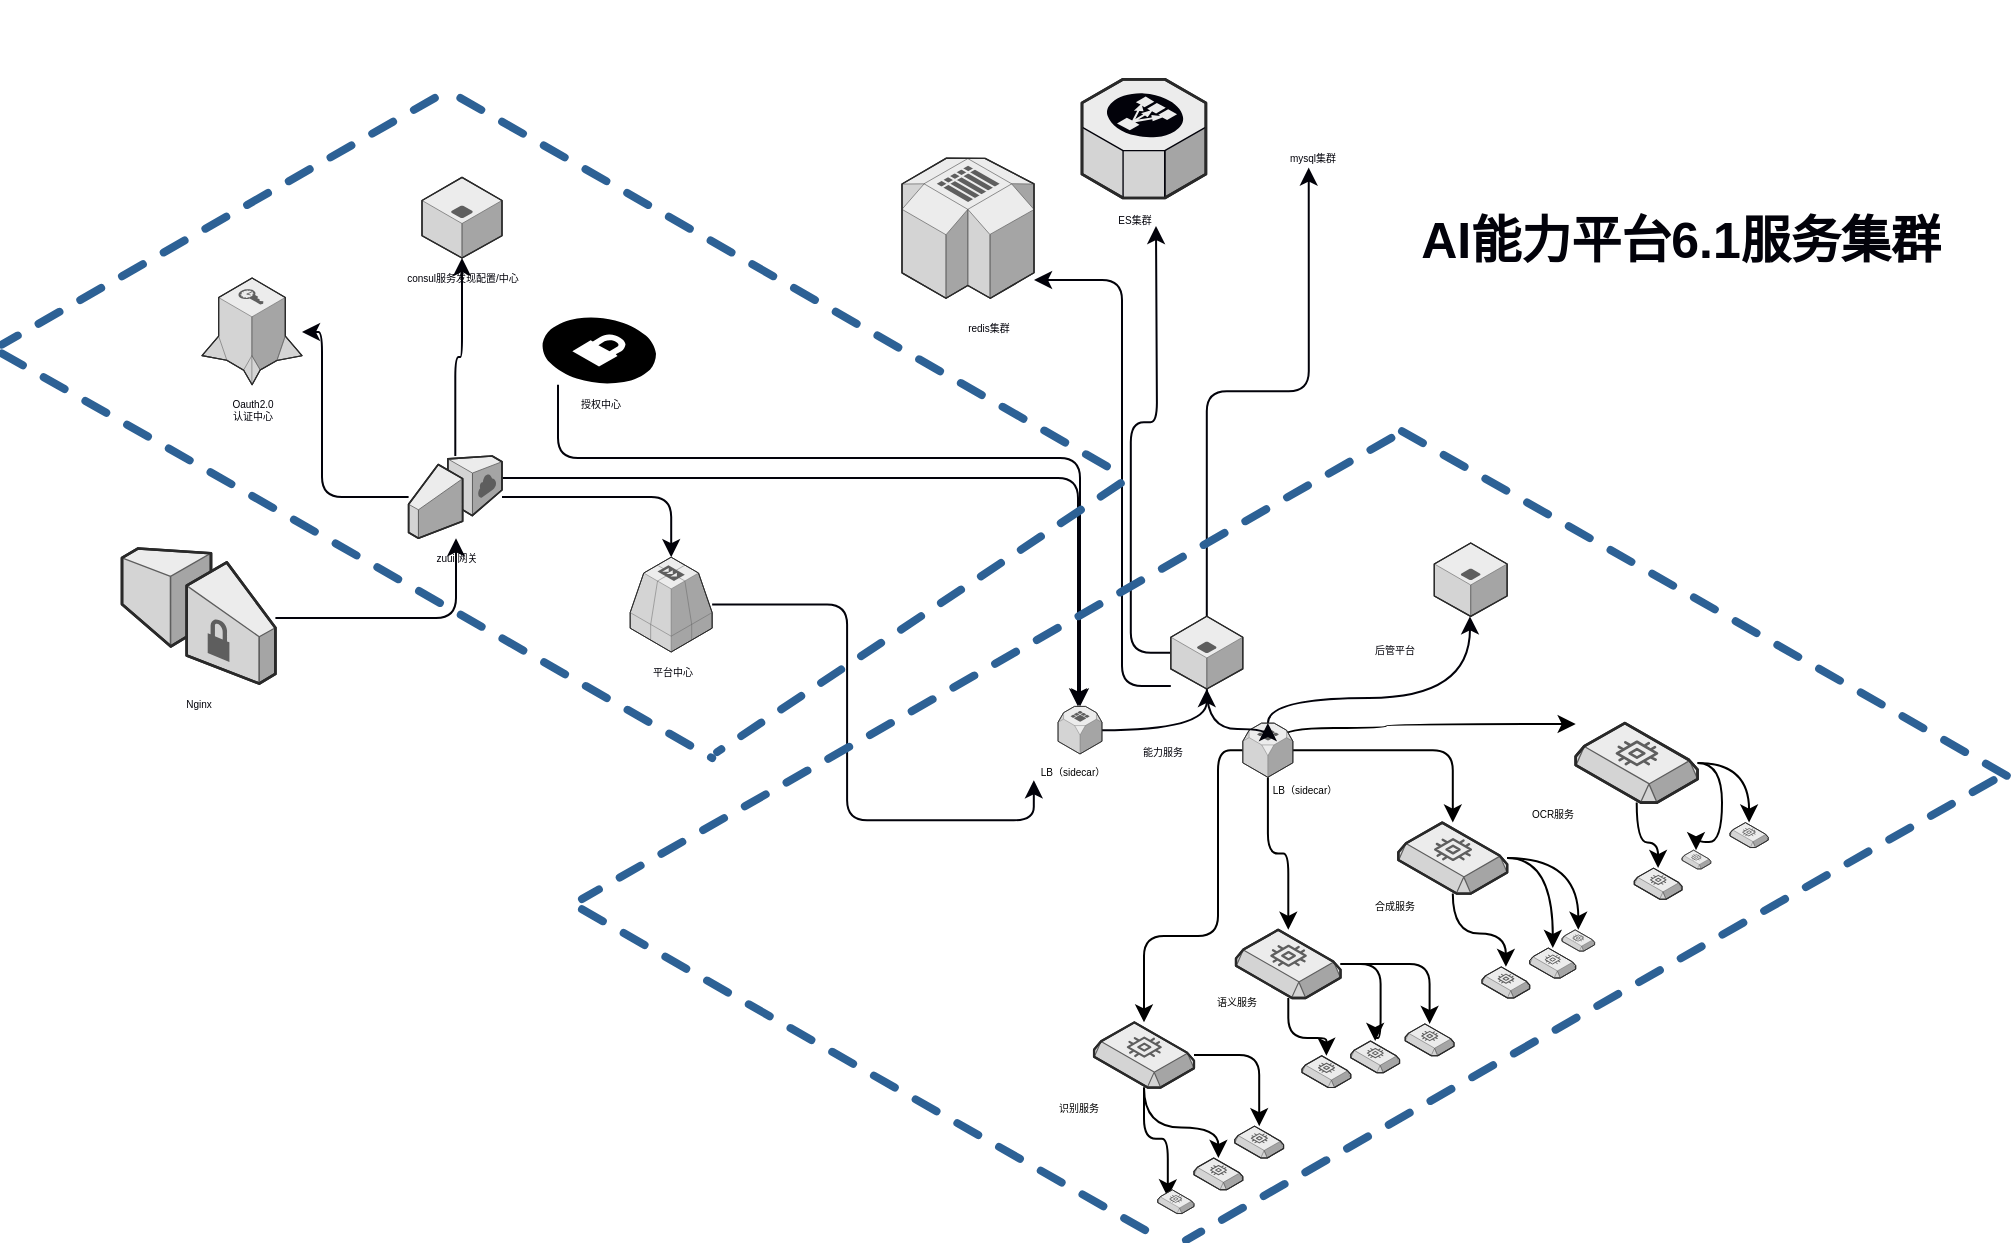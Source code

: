 <mxfile version="13.8.1" type="github">
  <diagram id="G2MR8Ks_XhmRX7JVYp-d" name="Page-1">
    <mxGraphModel dx="1235" dy="1225" grid="1" gridSize="10" guides="1" tooltips="1" connect="1" arrows="1" fold="1" page="1" pageScale="1" pageWidth="583" pageHeight="827" math="0" shadow="0">
      <root>
        <mxCell id="0" />
        <mxCell id="1" parent="0" />
        <mxCell id="MaGBBsOUIaXNojY9zalU-138" value="" style="edgeStyle=orthogonalEdgeStyle;rounded=1;sketch=0;jumpStyle=arc;jumpSize=15;orthogonalLoop=1;jettySize=auto;shadow=0;strokeColor=#000000;fontSize=5;html=1;" edge="1" parent="1" source="MaGBBsOUIaXNojY9zalU-88" target="MaGBBsOUIaXNojY9zalU-96">
          <mxGeometry relative="1" as="geometry">
            <Array as="points">
              <mxPoint x="308" y="199" />
              <mxPoint x="271" y="199" />
            </Array>
          </mxGeometry>
        </mxCell>
        <mxCell id="MaGBBsOUIaXNojY9zalU-139" style="edgeStyle=orthogonalEdgeStyle;rounded=1;sketch=0;jumpStyle=arc;jumpSize=15;orthogonalLoop=1;jettySize=auto;html=1;shadow=0;strokeColor=#000000;fontSize=5;" edge="1" parent="1" source="MaGBBsOUIaXNojY9zalU-88" target="MaGBBsOUIaXNojY9zalU-97">
          <mxGeometry relative="1" as="geometry" />
        </mxCell>
        <mxCell id="MaGBBsOUIaXNojY9zalU-140" style="edgeStyle=orthogonalEdgeStyle;rounded=1;sketch=0;jumpStyle=arc;jumpSize=15;orthogonalLoop=1;jettySize=auto;html=1;shadow=0;strokeColor=#000000;fontSize=5;" edge="1" parent="1" source="MaGBBsOUIaXNojY9zalU-88" target="MaGBBsOUIaXNojY9zalU-104">
          <mxGeometry relative="1" as="geometry" />
        </mxCell>
        <mxCell id="MaGBBsOUIaXNojY9zalU-141" style="edgeStyle=orthogonalEdgeStyle;curved=1;sketch=0;jumpStyle=arc;jumpSize=15;orthogonalLoop=1;jettySize=auto;html=1;shadow=0;strokeColor=#000000;fontSize=5;" edge="1" parent="1" target="MaGBBsOUIaXNojY9zalU-105">
          <mxGeometry relative="1" as="geometry">
            <mxPoint x="340" y="100" as="sourcePoint" />
            <Array as="points">
              <mxPoint x="340" y="95" />
              <mxPoint x="392" y="95" />
              <mxPoint x="392" y="93" />
              <mxPoint x="500" y="93" />
            </Array>
          </mxGeometry>
        </mxCell>
        <mxCell id="MaGBBsOUIaXNojY9zalU-151" style="edgeStyle=orthogonalEdgeStyle;curved=1;sketch=0;jumpStyle=arc;jumpSize=15;orthogonalLoop=1;jettySize=auto;html=1;shadow=0;fontSize=5;fontColor=#02020A;strokeColor=#02020A;" edge="1" parent="1" source="MaGBBsOUIaXNojY9zalU-88" target="MaGBBsOUIaXNojY9zalU-149">
          <mxGeometry relative="1" as="geometry">
            <Array as="points">
              <mxPoint x="434" y="80" />
            </Array>
          </mxGeometry>
        </mxCell>
        <mxCell id="MaGBBsOUIaXNojY9zalU-88" value="" style="verticalLabelPosition=bottom;html=1;verticalAlign=top;strokeWidth=1;align=center;outlineConnect=0;dashed=0;outlineConnect=0;shape=mxgraph.aws3d.elasticMapReduce;fillColor=#ECECEC;strokeColor=#5E5E5E;aspect=fixed;sketch=0;fontSize=5;" vertex="1" parent="1">
          <mxGeometry x="320.4" y="92.56" width="25.05" height="27.08" as="geometry" />
        </mxCell>
        <mxCell id="MaGBBsOUIaXNojY9zalU-112" style="edgeStyle=orthogonalEdgeStyle;rounded=1;sketch=0;jumpStyle=arc;jumpSize=15;orthogonalLoop=1;jettySize=auto;html=1;entryX=0.279;entryY=0.317;entryDx=0;entryDy=0;entryPerimeter=0;shadow=0;strokeColor=#000000;fontSize=5;" edge="1" parent="1" source="MaGBBsOUIaXNojY9zalU-96" target="MaGBBsOUIaXNojY9zalU-98">
          <mxGeometry relative="1" as="geometry" />
        </mxCell>
        <mxCell id="MaGBBsOUIaXNojY9zalU-113" style="edgeStyle=orthogonalEdgeStyle;rounded=1;sketch=0;jumpStyle=arc;jumpSize=15;orthogonalLoop=1;jettySize=auto;html=1;shadow=0;strokeColor=#000000;fontSize=5;" edge="1" parent="1" source="MaGBBsOUIaXNojY9zalU-96" target="MaGBBsOUIaXNojY9zalU-100">
          <mxGeometry relative="1" as="geometry" />
        </mxCell>
        <mxCell id="MaGBBsOUIaXNojY9zalU-124" style="edgeStyle=orthogonalEdgeStyle;curved=1;sketch=0;jumpStyle=arc;jumpSize=15;orthogonalLoop=1;jettySize=auto;html=1;shadow=0;strokeColor=#000000;fontSize=5;" edge="1" parent="1" source="MaGBBsOUIaXNojY9zalU-96" target="MaGBBsOUIaXNojY9zalU-99">
          <mxGeometry relative="1" as="geometry" />
        </mxCell>
        <mxCell id="MaGBBsOUIaXNojY9zalU-96" value="" style="verticalLabelPosition=bottom;html=1;verticalAlign=top;strokeWidth=1;align=center;outlineConnect=0;dashed=0;outlineConnect=0;shape=mxgraph.aws3d.ebs2;fillColor=#ECECEC;strokeColor=#5E5E5E;aspect=fixed;sketch=0;fontSize=5;" vertex="1" parent="1">
          <mxGeometry x="246.02" y="242.18" width="49.98" height="32.6" as="geometry" />
        </mxCell>
        <mxCell id="MaGBBsOUIaXNojY9zalU-115" style="edgeStyle=orthogonalEdgeStyle;rounded=1;sketch=0;jumpStyle=arc;jumpSize=15;orthogonalLoop=1;jettySize=auto;html=1;shadow=0;strokeColor=#000000;fontSize=5;" edge="1" parent="1" source="MaGBBsOUIaXNojY9zalU-97" target="MaGBBsOUIaXNojY9zalU-101">
          <mxGeometry relative="1" as="geometry" />
        </mxCell>
        <mxCell id="MaGBBsOUIaXNojY9zalU-116" style="edgeStyle=orthogonalEdgeStyle;rounded=1;sketch=0;jumpStyle=arc;jumpSize=15;orthogonalLoop=1;jettySize=auto;html=1;shadow=0;strokeColor=#000000;fontSize=5;" edge="1" parent="1" source="MaGBBsOUIaXNojY9zalU-97" target="MaGBBsOUIaXNojY9zalU-102">
          <mxGeometry relative="1" as="geometry">
            <mxPoint x="380" y="250" as="targetPoint" />
          </mxGeometry>
        </mxCell>
        <mxCell id="MaGBBsOUIaXNojY9zalU-117" style="edgeStyle=orthogonalEdgeStyle;rounded=1;sketch=0;jumpStyle=arc;jumpSize=15;orthogonalLoop=1;jettySize=auto;html=1;shadow=0;strokeColor=#000000;fontSize=5;" edge="1" parent="1" source="MaGBBsOUIaXNojY9zalU-97" target="MaGBBsOUIaXNojY9zalU-103">
          <mxGeometry relative="1" as="geometry" />
        </mxCell>
        <mxCell id="MaGBBsOUIaXNojY9zalU-97" value="" style="verticalLabelPosition=bottom;html=1;verticalAlign=top;strokeWidth=1;align=center;outlineConnect=0;dashed=0;outlineConnect=0;shape=mxgraph.aws3d.ebs2;fillColor=#ECECEC;strokeColor=#5E5E5E;aspect=fixed;sketch=0;fontSize=5;" vertex="1" parent="1">
          <mxGeometry x="317" y="195.92" width="52.26" height="34.08" as="geometry" />
        </mxCell>
        <mxCell id="MaGBBsOUIaXNojY9zalU-98" value="" style="verticalLabelPosition=bottom;html=1;verticalAlign=top;strokeWidth=1;align=center;outlineConnect=0;dashed=0;outlineConnect=0;shape=mxgraph.aws3d.ebs2;fillColor=#ECECEC;strokeColor=#5E5E5E;aspect=fixed;sketch=0;fontSize=5;" vertex="1" parent="1">
          <mxGeometry x="277.85" y="325.92" width="18.15" height="11.84" as="geometry" />
        </mxCell>
        <mxCell id="MaGBBsOUIaXNojY9zalU-99" value="" style="verticalLabelPosition=bottom;html=1;verticalAlign=top;strokeWidth=1;align=center;outlineConnect=0;dashed=0;outlineConnect=0;shape=mxgraph.aws3d.ebs2;fillColor=#ECECEC;strokeColor=#5E5E5E;aspect=fixed;sketch=0;fontSize=5;" vertex="1" parent="1">
          <mxGeometry x="296" y="310" width="24.4" height="15.92" as="geometry" />
        </mxCell>
        <mxCell id="MaGBBsOUIaXNojY9zalU-100" value="" style="verticalLabelPosition=bottom;html=1;verticalAlign=top;strokeWidth=1;align=center;outlineConnect=0;dashed=0;outlineConnect=0;shape=mxgraph.aws3d.ebs2;fillColor=#ECECEC;strokeColor=#5E5E5E;aspect=fixed;sketch=0;fontSize=5;" vertex="1" parent="1">
          <mxGeometry x="316.4" y="294.08" width="24.4" height="15.92" as="geometry" />
        </mxCell>
        <mxCell id="MaGBBsOUIaXNojY9zalU-101" value="" style="verticalLabelPosition=bottom;html=1;verticalAlign=top;strokeWidth=1;align=center;outlineConnect=0;dashed=0;outlineConnect=0;shape=mxgraph.aws3d.ebs2;fillColor=#ECECEC;strokeColor=#5E5E5E;aspect=fixed;sketch=0;fontSize=5;" vertex="1" parent="1">
          <mxGeometry x="350" y="258.86" width="24.4" height="15.92" as="geometry" />
        </mxCell>
        <mxCell id="MaGBBsOUIaXNojY9zalU-102" value="" style="verticalLabelPosition=bottom;html=1;verticalAlign=top;strokeWidth=1;align=center;outlineConnect=0;dashed=0;outlineConnect=0;shape=mxgraph.aws3d.ebs2;fillColor=#ECECEC;strokeColor=#5E5E5E;aspect=fixed;sketch=0;fontSize=5;" vertex="1" parent="1">
          <mxGeometry x="374.4" y="251.49" width="24.4" height="15.92" as="geometry" />
        </mxCell>
        <mxCell id="MaGBBsOUIaXNojY9zalU-103" value="" style="verticalLabelPosition=bottom;html=1;verticalAlign=top;strokeWidth=1;align=center;outlineConnect=0;dashed=0;outlineConnect=0;shape=mxgraph.aws3d.ebs2;fillColor=#ECECEC;strokeColor=#5E5E5E;aspect=fixed;sketch=0;fontSize=5;" vertex="1" parent="1">
          <mxGeometry x="401.6" y="242.94" width="24.4" height="15.92" as="geometry" />
        </mxCell>
        <mxCell id="MaGBBsOUIaXNojY9zalU-118" style="edgeStyle=orthogonalEdgeStyle;sketch=0;jumpStyle=arc;jumpSize=15;orthogonalLoop=1;jettySize=auto;html=1;shadow=0;strokeColor=#000000;fontSize=5;curved=1;" edge="1" parent="1" source="MaGBBsOUIaXNojY9zalU-104" target="MaGBBsOUIaXNojY9zalU-106">
          <mxGeometry relative="1" as="geometry" />
        </mxCell>
        <mxCell id="MaGBBsOUIaXNojY9zalU-119" style="edgeStyle=orthogonalEdgeStyle;curved=1;sketch=0;jumpStyle=arc;jumpSize=15;orthogonalLoop=1;jettySize=auto;html=1;shadow=0;strokeColor=#000000;fontSize=5;" edge="1" parent="1" source="MaGBBsOUIaXNojY9zalU-104" target="MaGBBsOUIaXNojY9zalU-108">
          <mxGeometry relative="1" as="geometry" />
        </mxCell>
        <mxCell id="MaGBBsOUIaXNojY9zalU-120" style="edgeStyle=orthogonalEdgeStyle;curved=1;sketch=0;jumpStyle=arc;jumpSize=15;orthogonalLoop=1;jettySize=auto;html=1;shadow=0;strokeColor=#000000;fontSize=5;" edge="1" parent="1" source="MaGBBsOUIaXNojY9zalU-104" target="MaGBBsOUIaXNojY9zalU-107">
          <mxGeometry relative="1" as="geometry" />
        </mxCell>
        <mxCell id="MaGBBsOUIaXNojY9zalU-104" value="" style="verticalLabelPosition=bottom;html=1;verticalAlign=top;strokeWidth=1;align=center;outlineConnect=0;dashed=0;outlineConnect=0;shape=mxgraph.aws3d.ebs2;fillColor=#ECECEC;strokeColor=#5E5E5E;aspect=fixed;sketch=0;fontSize=5;" vertex="1" parent="1">
          <mxGeometry x="398.17" y="142.3" width="54.4" height="35.48" as="geometry" />
        </mxCell>
        <mxCell id="MaGBBsOUIaXNojY9zalU-121" style="edgeStyle=orthogonalEdgeStyle;sketch=0;jumpStyle=arc;jumpSize=15;orthogonalLoop=1;jettySize=auto;html=1;shadow=0;strokeColor=#000000;fontSize=5;curved=1;" edge="1" parent="1" source="MaGBBsOUIaXNojY9zalU-105" target="MaGBBsOUIaXNojY9zalU-109">
          <mxGeometry relative="1" as="geometry" />
        </mxCell>
        <mxCell id="MaGBBsOUIaXNojY9zalU-122" style="edgeStyle=orthogonalEdgeStyle;curved=1;sketch=0;jumpStyle=arc;jumpSize=15;orthogonalLoop=1;jettySize=auto;html=1;shadow=0;strokeColor=#000000;fontSize=5;" edge="1" parent="1" source="MaGBBsOUIaXNojY9zalU-105" target="MaGBBsOUIaXNojY9zalU-110">
          <mxGeometry relative="1" as="geometry">
            <Array as="points">
              <mxPoint x="560" y="112" />
              <mxPoint x="560" y="152" />
              <mxPoint x="547" y="152" />
            </Array>
          </mxGeometry>
        </mxCell>
        <mxCell id="MaGBBsOUIaXNojY9zalU-123" style="edgeStyle=orthogonalEdgeStyle;curved=1;sketch=0;jumpStyle=arc;jumpSize=15;orthogonalLoop=1;jettySize=auto;html=1;shadow=0;strokeColor=#000000;fontSize=5;" edge="1" parent="1" source="MaGBBsOUIaXNojY9zalU-105" target="MaGBBsOUIaXNojY9zalU-111">
          <mxGeometry relative="1" as="geometry" />
        </mxCell>
        <mxCell id="MaGBBsOUIaXNojY9zalU-105" value="" style="verticalLabelPosition=bottom;html=1;verticalAlign=top;strokeWidth=1;align=center;outlineConnect=0;dashed=0;outlineConnect=0;shape=mxgraph.aws3d.ebs2;fillColor=#ECECEC;strokeColor=#5E5E5E;aspect=fixed;sketch=0;fontSize=5;" vertex="1" parent="1">
          <mxGeometry x="486.85" y="92.56" width="60.93" height="39.74" as="geometry" />
        </mxCell>
        <mxCell id="MaGBBsOUIaXNojY9zalU-106" value="" style="verticalLabelPosition=bottom;html=1;verticalAlign=top;strokeWidth=1;align=center;outlineConnect=0;dashed=0;outlineConnect=0;shape=mxgraph.aws3d.ebs2;fillColor=#ECECEC;strokeColor=#5E5E5E;aspect=fixed;sketch=0;fontSize=5;" vertex="1" parent="1">
          <mxGeometry x="440.0" y="214.43" width="23.86" height="15.57" as="geometry" />
        </mxCell>
        <mxCell id="MaGBBsOUIaXNojY9zalU-107" value="" style="verticalLabelPosition=bottom;html=1;verticalAlign=top;strokeWidth=1;align=center;outlineConnect=0;dashed=0;outlineConnect=0;shape=mxgraph.aws3d.ebs2;fillColor=#ECECEC;strokeColor=#5E5E5E;aspect=fixed;sketch=0;fontSize=5;" vertex="1" parent="1">
          <mxGeometry x="463.86" y="205" width="22.99" height="15" as="geometry" />
        </mxCell>
        <mxCell id="MaGBBsOUIaXNojY9zalU-108" value="" style="verticalLabelPosition=bottom;html=1;verticalAlign=top;strokeWidth=1;align=center;outlineConnect=0;dashed=0;outlineConnect=0;shape=mxgraph.aws3d.ebs2;fillColor=#ECECEC;strokeColor=#5E5E5E;aspect=fixed;sketch=0;fontSize=5;" vertex="1" parent="1">
          <mxGeometry x="480" y="195.92" width="16.3" height="10.63" as="geometry" />
        </mxCell>
        <mxCell id="MaGBBsOUIaXNojY9zalU-109" value="" style="verticalLabelPosition=bottom;html=1;verticalAlign=top;strokeWidth=1;align=center;outlineConnect=0;dashed=0;outlineConnect=0;shape=mxgraph.aws3d.ebs2;fillColor=#ECECEC;strokeColor=#5E5E5E;aspect=fixed;sketch=0;fontSize=5;" vertex="1" parent="1">
          <mxGeometry x="516.14" y="165.04" width="23.86" height="15.57" as="geometry" />
        </mxCell>
        <mxCell id="MaGBBsOUIaXNojY9zalU-110" value="" style="verticalLabelPosition=bottom;html=1;verticalAlign=top;strokeWidth=1;align=center;outlineConnect=0;dashed=0;outlineConnect=0;shape=mxgraph.aws3d.ebs2;fillColor=#ECECEC;strokeColor=#5E5E5E;aspect=fixed;sketch=0;fontSize=5;" vertex="1" parent="1">
          <mxGeometry x="540" y="156.07" width="14.4" height="9.4" as="geometry" />
        </mxCell>
        <mxCell id="MaGBBsOUIaXNojY9zalU-111" value="" style="verticalLabelPosition=bottom;html=1;verticalAlign=top;strokeWidth=1;align=center;outlineConnect=0;dashed=0;outlineConnect=0;shape=mxgraph.aws3d.ebs2;fillColor=#ECECEC;strokeColor=#5E5E5E;aspect=fixed;sketch=0;fontSize=5;" vertex="1" parent="1">
          <mxGeometry x="564.0" y="142.3" width="19.1" height="12.46" as="geometry" />
        </mxCell>
        <mxCell id="MaGBBsOUIaXNojY9zalU-125" value="识别服务" style="text;html=1;align=center;verticalAlign=top;resizable=0;points=[];autosize=1;fontSize=5;fontStyle=0" vertex="1" parent="1">
          <mxGeometry x="208.35" y="274.78" width="60" height="10" as="geometry" />
        </mxCell>
        <mxCell id="MaGBBsOUIaXNojY9zalU-127" value="语义服务" style="text;html=1;align=center;verticalAlign=middle;resizable=0;points=[];autosize=1;fontSize=5;" vertex="1" parent="1">
          <mxGeometry x="286.9" y="225.57" width="60" height="10" as="geometry" />
        </mxCell>
        <mxCell id="MaGBBsOUIaXNojY9zalU-128" value="合成服务" style="text;html=1;align=center;verticalAlign=middle;resizable=0;points=[];autosize=1;fontSize=5;" vertex="1" parent="1">
          <mxGeometry x="366" y="177.56" width="60" height="10" as="geometry" />
        </mxCell>
        <mxCell id="MaGBBsOUIaXNojY9zalU-129" value="OCR服务" style="text;html=1;align=center;verticalAlign=middle;resizable=0;points=[];autosize=1;fontSize=5;" vertex="1" parent="1">
          <mxGeometry x="440.36" y="132.3" width="70" height="10" as="geometry" />
        </mxCell>
        <mxCell id="MaGBBsOUIaXNojY9zalU-130" value="LB（sidecar）" style="text;html=1;align=center;verticalAlign=middle;resizable=0;points=[];autosize=1;fontSize=5;" vertex="1" parent="1">
          <mxGeometry x="306" y="119.64" width="90" height="10" as="geometry" />
        </mxCell>
        <mxCell id="MaGBBsOUIaXNojY9zalU-148" value="&lt;font style=&quot;font-size: 25px&quot;&gt;AI能力平台6.1服务集群&lt;/font&gt;" style="text;html=1;align=center;verticalAlign=middle;resizable=0;points=[];autosize=1;fontSize=5;fontColor=#02020A;fontStyle=1" vertex="1" parent="1">
          <mxGeometry x="398.8" y="-160.0" width="280" height="20" as="geometry" />
        </mxCell>
        <mxCell id="MaGBBsOUIaXNojY9zalU-149" value="" style="verticalLabelPosition=bottom;html=1;verticalAlign=top;strokeWidth=1;align=center;outlineConnect=0;dashed=0;outlineConnect=0;shape=mxgraph.aws3d.application_server;fillColor=#ECECEC;strokeColor=#5E5E5E;aspect=fixed;sketch=0;fontSize=5;fontColor=#02020A;" vertex="1" parent="1">
          <mxGeometry x="416.14" y="2.45" width="36.43" height="36.73" as="geometry" />
        </mxCell>
        <mxCell id="MaGBBsOUIaXNojY9zalU-150" value="后管平台" style="text;html=1;align=center;verticalAlign=middle;resizable=0;points=[];autosize=1;fontSize=5;fontColor=#02020A;" vertex="1" parent="1">
          <mxGeometry x="366" y="50" width="60" height="10" as="geometry" />
        </mxCell>
        <mxCell id="MaGBBsOUIaXNojY9zalU-155" style="edgeStyle=orthogonalEdgeStyle;curved=1;sketch=0;jumpStyle=arc;jumpSize=15;orthogonalLoop=1;jettySize=auto;html=1;shadow=0;strokeColor=#02020A;fontSize=5;fontColor=#02020A;" edge="1" parent="1" source="MaGBBsOUIaXNojY9zalU-153" target="MaGBBsOUIaXNojY9zalU-88">
          <mxGeometry relative="1" as="geometry" />
        </mxCell>
        <mxCell id="MaGBBsOUIaXNojY9zalU-186" style="edgeStyle=orthogonalEdgeStyle;rounded=1;sketch=0;jumpStyle=arc;jumpSize=15;orthogonalLoop=1;jettySize=auto;html=1;shadow=0;strokeColor=#02020A;fontSize=5;fontColor=#02020A;" edge="1" parent="1" source="MaGBBsOUIaXNojY9zalU-153" target="MaGBBsOUIaXNojY9zalU-161">
          <mxGeometry relative="1" as="geometry">
            <Array as="points">
              <mxPoint x="260" y="74" />
              <mxPoint x="260" y="-129" />
            </Array>
          </mxGeometry>
        </mxCell>
        <mxCell id="MaGBBsOUIaXNojY9zalU-187" style="edgeStyle=orthogonalEdgeStyle;rounded=1;sketch=0;jumpStyle=arc;jumpSize=15;orthogonalLoop=1;jettySize=auto;html=1;shadow=0;strokeColor=#02020A;fontSize=5;fontColor=#02020A;" edge="1" parent="1" source="MaGBBsOUIaXNojY9zalU-153">
          <mxGeometry relative="1" as="geometry">
            <mxPoint x="277" y="-156" as="targetPoint" />
          </mxGeometry>
        </mxCell>
        <mxCell id="MaGBBsOUIaXNojY9zalU-188" style="edgeStyle=orthogonalEdgeStyle;rounded=1;sketch=0;jumpStyle=arc;jumpSize=15;orthogonalLoop=1;jettySize=auto;html=1;entryX=0.471;entryY=1.082;entryDx=0;entryDy=0;entryPerimeter=0;shadow=0;strokeColor=#02020A;fontSize=5;fontColor=#02020A;" edge="1" parent="1" source="MaGBBsOUIaXNojY9zalU-153" target="MaGBBsOUIaXNojY9zalU-162">
          <mxGeometry relative="1" as="geometry" />
        </mxCell>
        <mxCell id="MaGBBsOUIaXNojY9zalU-153" value="" style="verticalLabelPosition=bottom;html=1;verticalAlign=top;strokeWidth=1;align=center;outlineConnect=0;dashed=0;outlineConnect=0;shape=mxgraph.aws3d.application_server;fillColor=#ECECEC;strokeColor=#5E5E5E;aspect=fixed;sketch=0;fontSize=5;fontColor=#02020A;" vertex="1" parent="1">
          <mxGeometry x="284.4" y="39.18" width="36" height="36.29" as="geometry" />
        </mxCell>
        <mxCell id="MaGBBsOUIaXNojY9zalU-154" value="能力服务" style="text;html=1;align=center;verticalAlign=middle;resizable=0;points=[];autosize=1;fontSize=5;fontColor=#02020A;" vertex="1" parent="1">
          <mxGeometry x="250" y="101.1" width="60" height="10" as="geometry" />
        </mxCell>
        <mxCell id="MaGBBsOUIaXNojY9zalU-157" style="edgeStyle=orthogonalEdgeStyle;curved=1;sketch=0;jumpStyle=arc;jumpSize=15;orthogonalLoop=1;jettySize=auto;html=1;shadow=0;strokeColor=#02020A;fontSize=5;fontColor=#02020A;" edge="1" parent="1" source="MaGBBsOUIaXNojY9zalU-156" target="MaGBBsOUIaXNojY9zalU-153">
          <mxGeometry relative="1" as="geometry" />
        </mxCell>
        <mxCell id="MaGBBsOUIaXNojY9zalU-156" value="" style="verticalLabelPosition=bottom;html=1;verticalAlign=top;strokeWidth=1;align=center;outlineConnect=0;dashed=0;outlineConnect=0;shape=mxgraph.aws3d.elasticMapReduce;fillColor=#ECECEC;strokeColor=#5E5E5E;aspect=fixed;sketch=0;fontSize=5;" vertex="1" parent="1">
          <mxGeometry x="228.01" y="84.21" width="21.99" height="23.77" as="geometry" />
        </mxCell>
        <mxCell id="MaGBBsOUIaXNojY9zalU-158" value="LB（sidecar）" style="text;html=1;align=center;verticalAlign=middle;resizable=0;points=[];autosize=1;fontSize=5;" vertex="1" parent="1">
          <mxGeometry x="190" y="111.1" width="90" height="10" as="geometry" />
        </mxCell>
        <mxCell id="MaGBBsOUIaXNojY9zalU-159" value="" style="verticalLabelPosition=bottom;html=1;verticalAlign=top;strokeWidth=1;align=center;outlineConnect=0;dashed=0;outlineConnect=0;shape=mxgraph.aws3d.elasticLoadBalancing;fillColor=#ECECEC;aspect=fixed;sketch=0;fontSize=5;fontColor=#02020A;strokeColor=#02020A;" vertex="1" parent="1">
          <mxGeometry x="240" y="-229.36" width="61.94" height="59.36" as="geometry" />
        </mxCell>
        <mxCell id="MaGBBsOUIaXNojY9zalU-160" value="" style="shape=image;html=1;verticalAlign=top;verticalLabelPosition=bottom;labelBackgroundColor=#ffffff;imageAspect=0;aspect=fixed;image=https://cdn2.iconfinder.com/data/icons/amazon-aws-stencils/100/Database_copy_Amazon_RDS_MySQL_DB_Instance-128.png;sketch=0;fillColor=#FF3333;gradientColor=none;fontSize=5;fontColor=#02020A;align=center;" vertex="1" parent="1">
          <mxGeometry x="310" y="-268.9" width="81.9" height="81.9" as="geometry" />
        </mxCell>
        <mxCell id="MaGBBsOUIaXNojY9zalU-161" value="" style="verticalLabelPosition=bottom;html=1;verticalAlign=top;strokeWidth=1;align=center;outlineConnect=0;dashed=0;outlineConnect=0;shape=mxgraph.aws3d.simpleDb2;strokeColor=#5E5E5E;aspect=fixed;sketch=0;fontSize=5;fontColor=#02020A;fillColor=#ECECEC;" vertex="1" parent="1">
          <mxGeometry x="150" y="-189.92" width="66.01" height="70.05" as="geometry" />
        </mxCell>
        <mxCell id="MaGBBsOUIaXNojY9zalU-162" value="mysql集群" style="text;html=1;align=center;verticalAlign=middle;resizable=0;points=[];autosize=1;fontSize=5;fontColor=#02020A;" vertex="1" parent="1">
          <mxGeometry x="320.4" y="-196.02" width="70" height="10" as="geometry" />
        </mxCell>
        <mxCell id="MaGBBsOUIaXNojY9zalU-163" value="ES集群" style="text;html=1;align=center;verticalAlign=middle;resizable=0;points=[];autosize=1;fontSize=5;fontColor=#02020A;" vertex="1" parent="1">
          <mxGeometry x="235.8" y="-165.16" width="60" height="10" as="geometry" />
        </mxCell>
        <mxCell id="MaGBBsOUIaXNojY9zalU-164" value="redis集群" style="text;html=1;align=center;verticalAlign=middle;resizable=0;points=[];autosize=1;fontSize=5;fontColor=#02020A;" vertex="1" parent="1">
          <mxGeometry x="158.01" y="-110.66" width="70" height="10" as="geometry" />
        </mxCell>
        <mxCell id="MaGBBsOUIaXNojY9zalU-181" style="edgeStyle=orthogonalEdgeStyle;sketch=0;jumpStyle=arc;jumpSize=15;orthogonalLoop=1;jettySize=auto;html=1;shadow=0;strokeColor=#02020A;fontSize=5;fontColor=#02020A;rounded=1;" edge="1" parent="1" source="MaGBBsOUIaXNojY9zalU-165" target="MaGBBsOUIaXNojY9zalU-171">
          <mxGeometry relative="1" as="geometry">
            <Array as="points">
              <mxPoint x="-73" y="40" />
            </Array>
          </mxGeometry>
        </mxCell>
        <mxCell id="MaGBBsOUIaXNojY9zalU-165" value="Nginx" style="verticalLabelPosition=bottom;html=1;verticalAlign=top;strokeWidth=1;align=center;outlineConnect=0;dashed=0;outlineConnect=0;shape=mxgraph.aws3d.vpcGateway;fillColor=#ECECEC;strokeColor=#5E5E5E;aspect=fixed;sketch=0;fontSize=5;fontColor=#02020A;" vertex="1" parent="1">
          <mxGeometry x="-240" y="5.23" width="76.7" height="67.56" as="geometry" />
        </mxCell>
        <mxCell id="MaGBBsOUIaXNojY9zalU-185" style="edgeStyle=orthogonalEdgeStyle;rounded=1;sketch=0;jumpStyle=arc;jumpSize=15;orthogonalLoop=1;jettySize=auto;html=1;shadow=0;strokeColor=#02020A;fontSize=5;fontColor=#02020A;" edge="1" parent="1" source="MaGBBsOUIaXNojY9zalU-166" target="MaGBBsOUIaXNojY9zalU-156">
          <mxGeometry relative="1" as="geometry">
            <Array as="points">
              <mxPoint x="-22" y="-40" />
              <mxPoint x="239" y="-40" />
            </Array>
          </mxGeometry>
        </mxCell>
        <mxCell id="MaGBBsOUIaXNojY9zalU-166" value="授权中心" style="verticalLabelPosition=bottom;html=1;verticalAlign=top;strokeWidth=1;align=center;outlineConnect=0;dashed=0;outlineConnect=0;shape=mxgraph.aws3d.secureConnection;fillColor=#000000;strokeColor=#ffffff;aspect=fixed;sketch=0;fontSize=5;fontColor=#02020A;" vertex="1" parent="1">
          <mxGeometry x="-30" y="-110.66" width="57.0" height="34" as="geometry" />
        </mxCell>
        <mxCell id="MaGBBsOUIaXNojY9zalU-167" value="Oauth2.0&lt;br&gt;认证中心" style="verticalLabelPosition=bottom;html=1;verticalAlign=top;strokeWidth=1;align=center;outlineConnect=0;dashed=0;outlineConnect=0;shape=mxgraph.aws3d.securityTokenService;fillColor=#ECECEC;strokeColor=#5E5E5E;aspect=fixed;sketch=0;fontSize=5;fontColor=#02020A;" vertex="1" parent="1">
          <mxGeometry x="-200" y="-130.0" width="50" height="53.34" as="geometry" />
        </mxCell>
        <mxCell id="MaGBBsOUIaXNojY9zalU-182" style="edgeStyle=orthogonalEdgeStyle;rounded=1;sketch=0;jumpStyle=arc;jumpSize=15;orthogonalLoop=1;jettySize=auto;html=1;shadow=0;strokeColor=#02020A;fontSize=5;fontColor=#02020A;" edge="1" parent="1" source="MaGBBsOUIaXNojY9zalU-171" target="MaGBBsOUIaXNojY9zalU-167">
          <mxGeometry relative="1" as="geometry">
            <Array as="points">
              <mxPoint x="-140" y="-20" />
              <mxPoint x="-140" y="-103" />
            </Array>
          </mxGeometry>
        </mxCell>
        <mxCell id="MaGBBsOUIaXNojY9zalU-183" style="edgeStyle=orthogonalEdgeStyle;rounded=1;sketch=0;jumpStyle=arc;jumpSize=15;orthogonalLoop=1;jettySize=auto;html=1;shadow=0;strokeColor=#02020A;fontSize=5;fontColor=#02020A;" edge="1" parent="1" source="MaGBBsOUIaXNojY9zalU-171" target="MaGBBsOUIaXNojY9zalU-156">
          <mxGeometry relative="1" as="geometry">
            <Array as="points">
              <mxPoint x="238" y="-30" />
            </Array>
          </mxGeometry>
        </mxCell>
        <mxCell id="MaGBBsOUIaXNojY9zalU-184" style="edgeStyle=orthogonalEdgeStyle;rounded=1;sketch=0;jumpStyle=arc;jumpSize=15;orthogonalLoop=1;jettySize=auto;html=1;shadow=0;strokeColor=#02020A;fontSize=5;fontColor=#02020A;" edge="1" parent="1" source="MaGBBsOUIaXNojY9zalU-171" target="MaGBBsOUIaXNojY9zalU-179">
          <mxGeometry relative="1" as="geometry" />
        </mxCell>
        <mxCell id="MaGBBsOUIaXNojY9zalU-189" style="edgeStyle=orthogonalEdgeStyle;rounded=1;sketch=0;jumpStyle=arc;jumpSize=15;orthogonalLoop=1;jettySize=auto;html=1;shadow=0;strokeColor=#02020A;fontSize=5;fontColor=#02020A;" edge="1" parent="1" source="MaGBBsOUIaXNojY9zalU-171" target="MaGBBsOUIaXNojY9zalU-174">
          <mxGeometry relative="1" as="geometry" />
        </mxCell>
        <mxCell id="MaGBBsOUIaXNojY9zalU-171" value="zuui 网关" style="verticalLabelPosition=bottom;html=1;verticalAlign=top;strokeWidth=1;align=center;outlineConnect=0;dashed=0;outlineConnect=0;shape=mxgraph.aws3d.internetGateway;fillColor=#ECECEC;strokeColor=#5E5E5E;aspect=fixed;sketch=0;fontSize=5;fontColor=#02020A;" vertex="1" parent="1">
          <mxGeometry x="-96.7" y="-41" width="46.7" height="41.14" as="geometry" />
        </mxCell>
        <mxCell id="MaGBBsOUIaXNojY9zalU-190" style="edgeStyle=orthogonalEdgeStyle;rounded=1;sketch=0;jumpStyle=arc;jumpSize=15;orthogonalLoop=1;jettySize=auto;html=1;entryX=0.288;entryY=1.006;entryDx=0;entryDy=0;entryPerimeter=0;shadow=0;strokeColor=#02020A;fontSize=5;fontColor=#02020A;" edge="1" parent="1" source="MaGBBsOUIaXNojY9zalU-174" target="MaGBBsOUIaXNojY9zalU-158">
          <mxGeometry relative="1" as="geometry" />
        </mxCell>
        <mxCell id="MaGBBsOUIaXNojY9zalU-174" value="平台中心" style="verticalLabelPosition=bottom;html=1;verticalAlign=top;strokeWidth=1;align=center;outlineConnect=0;dashed=0;outlineConnect=0;shape=mxgraph.aws3d.sqs;fillColor=#ECECEC;strokeColor=#5E5E5E;aspect=fixed;sketch=0;fontSize=5;fontColor=#02020A;" vertex="1" parent="1">
          <mxGeometry x="14.08" y="9.6" width="41" height="47.41" as="geometry" />
        </mxCell>
        <mxCell id="MaGBBsOUIaXNojY9zalU-175" value="" style="verticalLabelPosition=bottom;html=1;verticalAlign=top;strokeWidth=1;align=center;outlineConnect=0;dashed=0;outlineConnect=0;shape=mxgraph.aws3d.dashedArrowlessEdge;fillColor=#000000;aspect=fixed;sketch=0;fontSize=5;fontColor=#02020A;" vertex="1" parent="1">
          <mxGeometry x="-300" y="-92.28" width="355.08" height="202.28" as="geometry" />
        </mxCell>
        <mxCell id="MaGBBsOUIaXNojY9zalU-176" value="" style="verticalLabelPosition=bottom;html=1;verticalAlign=top;strokeWidth=1;align=center;outlineConnect=0;dashed=0;outlineConnect=0;shape=mxgraph.aws3d.dashedArrowlessEdge;fillColor=#000000;aspect=fixed;sketch=0;fontSize=5;fontColor=#02020A;flipH=1;" vertex="1" parent="1">
          <mxGeometry x="-300" y="-220" width="216.4" height="123.27" as="geometry" />
        </mxCell>
        <mxCell id="MaGBBsOUIaXNojY9zalU-177" value="" style="verticalLabelPosition=bottom;html=1;verticalAlign=top;strokeWidth=1;align=center;outlineConnect=0;dashed=0;outlineConnect=0;shape=mxgraph.aws3d.dashedArrowlessEdge;fillColor=#000000;aspect=fixed;sketch=0;fontSize=5;fontColor=#02020A;flipH=1;rotation=-4;" vertex="1" parent="1">
          <mxGeometry x="53.16" y="-20.2" width="210.67" height="120" as="geometry" />
        </mxCell>
        <mxCell id="MaGBBsOUIaXNojY9zalU-178" value="" style="verticalLabelPosition=bottom;html=1;verticalAlign=top;strokeWidth=1;align=center;outlineConnect=0;dashed=0;outlineConnect=0;shape=mxgraph.aws3d.dashedArrowlessEdge;fillColor=#000000;aspect=fixed;sketch=0;fontSize=5;fontColor=#02020A;" vertex="1" parent="1">
          <mxGeometry x="-70.8" y="-220" width="333.58" height="190" as="geometry" />
        </mxCell>
        <mxCell id="MaGBBsOUIaXNojY9zalU-179" value="consul服务发现配置/中心" style="verticalLabelPosition=bottom;html=1;verticalAlign=top;strokeWidth=1;align=center;outlineConnect=0;dashed=0;outlineConnect=0;shape=mxgraph.aws3d.application_server;fillColor=#ECECEC;strokeColor=#5E5E5E;aspect=fixed;sketch=0;fontSize=5;fontColor=#02020A;" vertex="1" parent="1">
          <mxGeometry x="-90" y="-180.32" width="40" height="40.32" as="geometry" />
        </mxCell>
        <mxCell id="MaGBBsOUIaXNojY9zalU-192" value="" style="verticalLabelPosition=bottom;html=1;verticalAlign=top;strokeWidth=1;align=center;outlineConnect=0;dashed=0;outlineConnect=0;shape=mxgraph.aws3d.dashedArrowlessEdge;fillColor=#000000;aspect=fixed;sketch=0;fontSize=5;fontColor=#02020A;" vertex="1" parent="1">
          <mxGeometry x="-10" y="185.65" width="288.52" height="164.35" as="geometry" />
        </mxCell>
        <mxCell id="MaGBBsOUIaXNojY9zalU-193" value="" style="verticalLabelPosition=bottom;html=1;verticalAlign=top;strokeWidth=1;align=center;outlineConnect=0;dashed=0;outlineConnect=0;shape=mxgraph.aws3d.dashedArrowlessEdge;fillColor=#000000;aspect=fixed;sketch=0;fontSize=5;fontColor=#02020A;flipH=1;" vertex="1" parent="1">
          <mxGeometry x="292" y="121.1" width="403.78" height="230" as="geometry" />
        </mxCell>
        <mxCell id="MaGBBsOUIaXNojY9zalU-197" value="" style="verticalLabelPosition=bottom;html=1;verticalAlign=top;strokeWidth=1;align=center;outlineConnect=0;dashed=0;outlineConnect=0;shape=mxgraph.aws3d.dashedArrowlessEdge;fillColor=#000000;aspect=fixed;sketch=0;fontSize=5;fontColor=#02020A;" vertex="1" parent="1">
          <mxGeometry x="400" y="-53.4" width="304.44" height="173.4" as="geometry" />
        </mxCell>
        <mxCell id="MaGBBsOUIaXNojY9zalU-199" value="" style="verticalLabelPosition=bottom;html=1;verticalAlign=top;strokeWidth=1;align=center;outlineConnect=0;dashed=0;outlineConnect=0;shape=mxgraph.aws3d.dashedArrowlessEdge;fillColor=#000000;aspect=fixed;sketch=0;fontSize=5;fontColor=#02020A;flipH=1;" vertex="1" parent="1">
          <mxGeometry x="-10" y="-50" width="404.67" height="230.5" as="geometry" />
        </mxCell>
      </root>
    </mxGraphModel>
  </diagram>
</mxfile>
